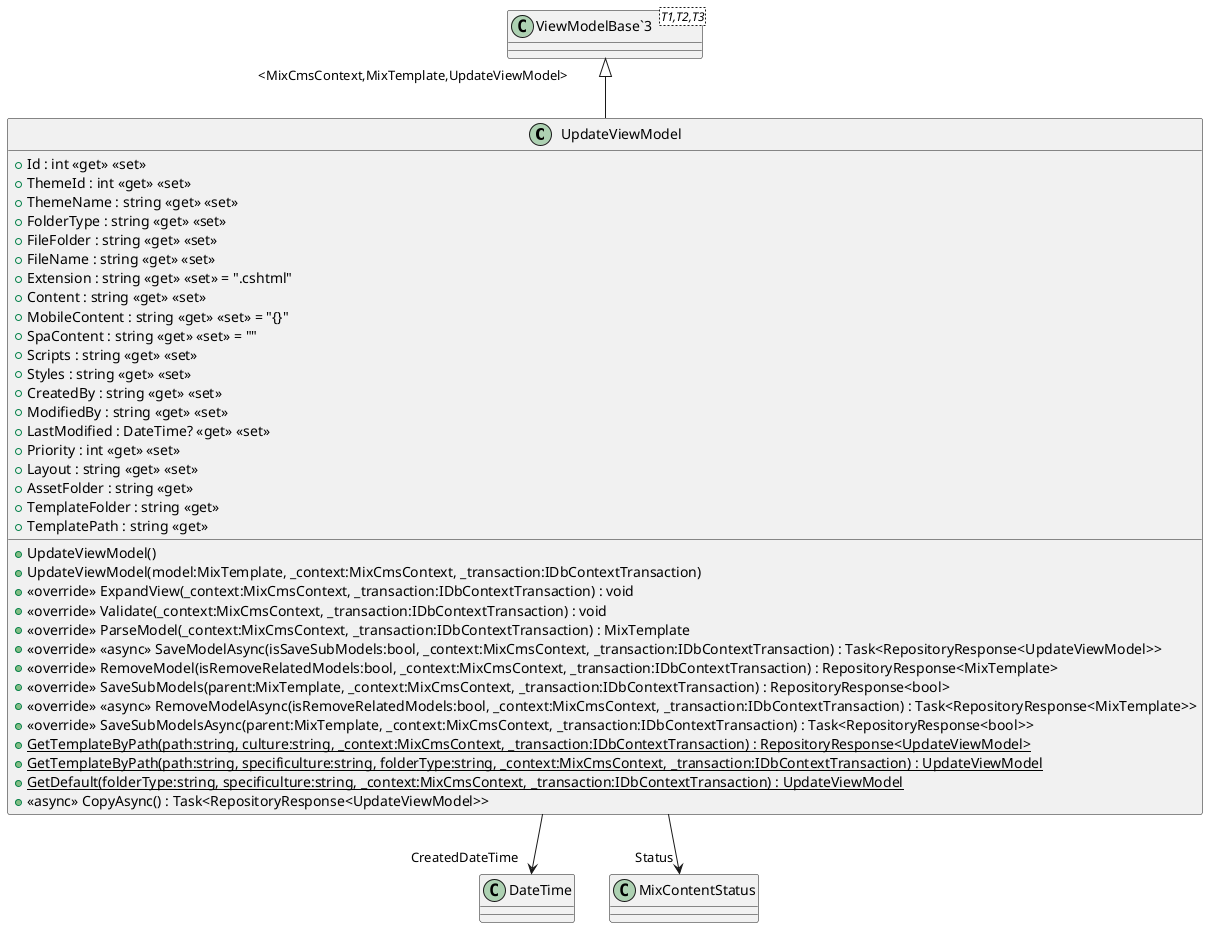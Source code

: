 @startuml
class UpdateViewModel {
    + Id : int <<get>> <<set>>
    + ThemeId : int <<get>> <<set>>
    + ThemeName : string <<get>> <<set>>
    + FolderType : string <<get>> <<set>>
    + FileFolder : string <<get>> <<set>>
    + FileName : string <<get>> <<set>>
    + Extension : string <<get>> <<set>> = ".cshtml"
    + Content : string <<get>> <<set>>
    + MobileContent : string <<get>> <<set>> = "{}"
    + SpaContent : string <<get>> <<set>> = ""
    + Scripts : string <<get>> <<set>>
    + Styles : string <<get>> <<set>>
    + CreatedBy : string <<get>> <<set>>
    + ModifiedBy : string <<get>> <<set>>
    + LastModified : DateTime? <<get>> <<set>>
    + Priority : int <<get>> <<set>>
    + Layout : string <<get>> <<set>>
    + AssetFolder : string <<get>>
    + TemplateFolder : string <<get>>
    + TemplatePath : string <<get>>
    + UpdateViewModel()
    + UpdateViewModel(model:MixTemplate, _context:MixCmsContext, _transaction:IDbContextTransaction)
    + <<override>> ExpandView(_context:MixCmsContext, _transaction:IDbContextTransaction) : void
    + <<override>> Validate(_context:MixCmsContext, _transaction:IDbContextTransaction) : void
    + <<override>> ParseModel(_context:MixCmsContext, _transaction:IDbContextTransaction) : MixTemplate
    + <<override>> <<async>> SaveModelAsync(isSaveSubModels:bool, _context:MixCmsContext, _transaction:IDbContextTransaction) : Task<RepositoryResponse<UpdateViewModel>>
    + <<override>> RemoveModel(isRemoveRelatedModels:bool, _context:MixCmsContext, _transaction:IDbContextTransaction) : RepositoryResponse<MixTemplate>
    + <<override>> SaveSubModels(parent:MixTemplate, _context:MixCmsContext, _transaction:IDbContextTransaction) : RepositoryResponse<bool>
    + <<override>> <<async>> RemoveModelAsync(isRemoveRelatedModels:bool, _context:MixCmsContext, _transaction:IDbContextTransaction) : Task<RepositoryResponse<MixTemplate>>
    + <<override>> SaveSubModelsAsync(parent:MixTemplate, _context:MixCmsContext, _transaction:IDbContextTransaction) : Task<RepositoryResponse<bool>>
    + {static} GetTemplateByPath(path:string, culture:string, _context:MixCmsContext, _transaction:IDbContextTransaction) : RepositoryResponse<UpdateViewModel>
    + {static} GetTemplateByPath(path:string, specificulture:string, folderType:string, _context:MixCmsContext, _transaction:IDbContextTransaction) : UpdateViewModel
    + {static} GetDefault(folderType:string, specificulture:string, _context:MixCmsContext, _transaction:IDbContextTransaction) : UpdateViewModel
    + <<async>> CopyAsync() : Task<RepositoryResponse<UpdateViewModel>>
}
class "ViewModelBase`3"<T1,T2,T3> {
}
"ViewModelBase`3" "<MixCmsContext,MixTemplate,UpdateViewModel>" <|-- UpdateViewModel
UpdateViewModel --> "CreatedDateTime" DateTime
UpdateViewModel --> "Status" MixContentStatus
@enduml
